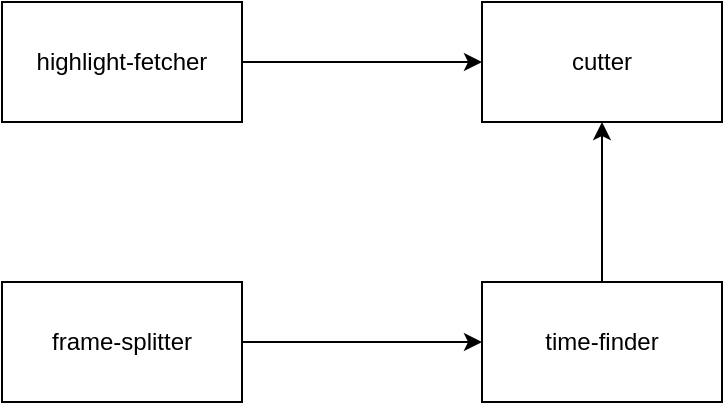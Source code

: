 <mxfile version="15.4.0" type="device"><diagram id="nmn58tPpI_ZG8hwDsdYh" name="Page-1"><mxGraphModel dx="1185" dy="685" grid="1" gridSize="10" guides="1" tooltips="1" connect="1" arrows="1" fold="1" page="1" pageScale="1" pageWidth="827" pageHeight="1169" math="0" shadow="0"><root><mxCell id="0"/><mxCell id="1" parent="0"/><mxCell id="QT2p66_23QYVnkrT8o3x-8" style="edgeStyle=orthogonalEdgeStyle;rounded=0;orthogonalLoop=1;jettySize=auto;html=1;" edge="1" parent="1" source="QT2p66_23QYVnkrT8o3x-1" target="QT2p66_23QYVnkrT8o3x-3"><mxGeometry relative="1" as="geometry"/></mxCell><mxCell id="QT2p66_23QYVnkrT8o3x-1" value="highlight-fetcher" style="rounded=0;whiteSpace=wrap;html=1;" vertex="1" parent="1"><mxGeometry x="220" y="190" width="120" height="60" as="geometry"/></mxCell><mxCell id="QT2p66_23QYVnkrT8o3x-3" value="cutter" style="rounded=0;whiteSpace=wrap;html=1;" vertex="1" parent="1"><mxGeometry x="460" y="190" width="120" height="60" as="geometry"/></mxCell><mxCell id="QT2p66_23QYVnkrT8o3x-7" style="edgeStyle=orthogonalEdgeStyle;rounded=0;orthogonalLoop=1;jettySize=auto;html=1;" edge="1" parent="1" source="QT2p66_23QYVnkrT8o3x-4" target="QT2p66_23QYVnkrT8o3x-3"><mxGeometry relative="1" as="geometry"/></mxCell><mxCell id="QT2p66_23QYVnkrT8o3x-4" value="time-finder" style="rounded=0;whiteSpace=wrap;html=1;" vertex="1" parent="1"><mxGeometry x="460" y="330" width="120" height="60" as="geometry"/></mxCell><mxCell id="QT2p66_23QYVnkrT8o3x-6" style="edgeStyle=orthogonalEdgeStyle;rounded=0;orthogonalLoop=1;jettySize=auto;html=1;" edge="1" parent="1" source="QT2p66_23QYVnkrT8o3x-5" target="QT2p66_23QYVnkrT8o3x-4"><mxGeometry relative="1" as="geometry"/></mxCell><mxCell id="QT2p66_23QYVnkrT8o3x-5" value="frame-splitter" style="rounded=0;whiteSpace=wrap;html=1;" vertex="1" parent="1"><mxGeometry x="220" y="330" width="120" height="60" as="geometry"/></mxCell></root></mxGraphModel></diagram></mxfile>